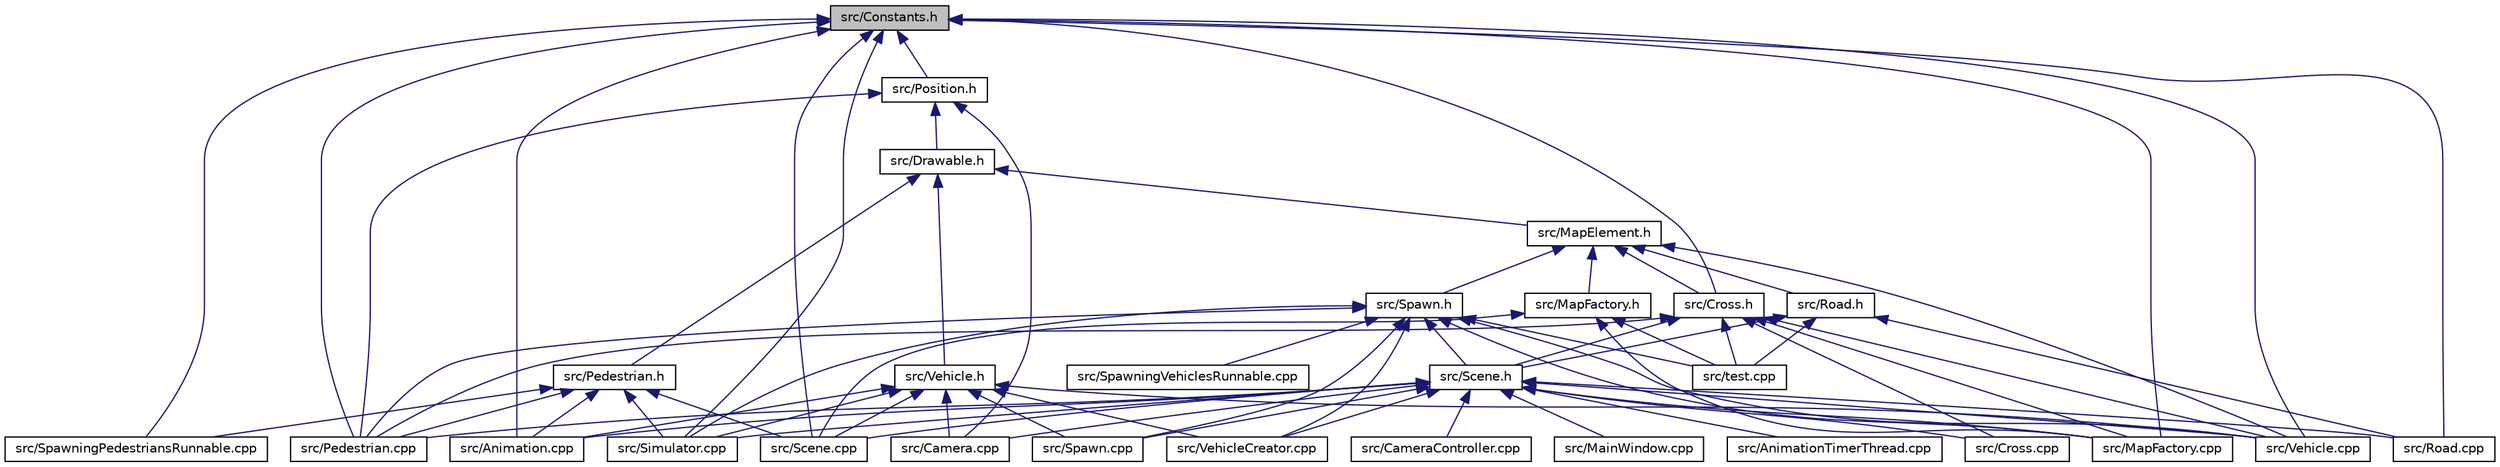 digraph "src/Constants.h"
{
  edge [fontname="Helvetica",fontsize="10",labelfontname="Helvetica",labelfontsize="10"];
  node [fontname="Helvetica",fontsize="10",shape=record];
  Node1 [label="src/Constants.h",height=0.2,width=0.4,color="black", fillcolor="grey75", style="filled" fontcolor="black"];
  Node1 -> Node2 [dir="back",color="midnightblue",fontsize="10",style="solid"];
  Node2 [label="src/Position.h",height=0.2,width=0.4,color="black", fillcolor="white", style="filled",URL="$_position_8h.html"];
  Node2 -> Node3 [dir="back",color="midnightblue",fontsize="10",style="solid"];
  Node3 [label="src/Drawable.h",height=0.2,width=0.4,color="black", fillcolor="white", style="filled",URL="$_drawable_8h.html"];
  Node3 -> Node4 [dir="back",color="midnightblue",fontsize="10",style="solid"];
  Node4 [label="src/Vehicle.h",height=0.2,width=0.4,color="black", fillcolor="white", style="filled",URL="$_vehicle_8h.html"];
  Node4 -> Node5 [dir="back",color="midnightblue",fontsize="10",style="solid"];
  Node5 [label="src/Animation.cpp",height=0.2,width=0.4,color="black", fillcolor="white", style="filled",URL="$_animation_8cpp.html"];
  Node4 -> Node6 [dir="back",color="midnightblue",fontsize="10",style="solid"];
  Node6 [label="src/Camera.cpp",height=0.2,width=0.4,color="black", fillcolor="white", style="filled",URL="$_camera_8cpp.html"];
  Node4 -> Node7 [dir="back",color="midnightblue",fontsize="10",style="solid"];
  Node7 [label="src/Scene.cpp",height=0.2,width=0.4,color="black", fillcolor="white", style="filled",URL="$_scene_8cpp.html"];
  Node4 -> Node8 [dir="back",color="midnightblue",fontsize="10",style="solid"];
  Node8 [label="src/Simulator.cpp",height=0.2,width=0.4,color="black", fillcolor="white", style="filled",URL="$_simulator_8cpp.html"];
  Node4 -> Node9 [dir="back",color="midnightblue",fontsize="10",style="solid"];
  Node9 [label="src/Spawn.cpp",height=0.2,width=0.4,color="black", fillcolor="white", style="filled",URL="$_spawn_8cpp.html"];
  Node4 -> Node10 [dir="back",color="midnightblue",fontsize="10",style="solid"];
  Node10 [label="src/Vehicle.cpp",height=0.2,width=0.4,color="black", fillcolor="white", style="filled",URL="$_vehicle_8cpp.html"];
  Node4 -> Node11 [dir="back",color="midnightblue",fontsize="10",style="solid"];
  Node11 [label="src/VehicleCreator.cpp",height=0.2,width=0.4,color="black", fillcolor="white", style="filled",URL="$_vehicle_creator_8cpp.html"];
  Node3 -> Node12 [dir="back",color="midnightblue",fontsize="10",style="solid"];
  Node12 [label="src/MapElement.h",height=0.2,width=0.4,color="black", fillcolor="white", style="filled",URL="$_map_element_8h.html"];
  Node12 -> Node13 [dir="back",color="midnightblue",fontsize="10",style="solid"];
  Node13 [label="src/Cross.h",height=0.2,width=0.4,color="black", fillcolor="white", style="filled",URL="$_cross_8h.html"];
  Node13 -> Node14 [dir="back",color="midnightblue",fontsize="10",style="solid"];
  Node14 [label="src/Scene.h",height=0.2,width=0.4,color="black", fillcolor="white", style="filled",URL="$_scene_8h.html"];
  Node14 -> Node5 [dir="back",color="midnightblue",fontsize="10",style="solid"];
  Node14 -> Node15 [dir="back",color="midnightblue",fontsize="10",style="solid"];
  Node15 [label="src/AnimationTimerThread.cpp",height=0.2,width=0.4,color="black", fillcolor="white", style="filled",URL="$_animation_timer_thread_8cpp.html"];
  Node14 -> Node6 [dir="back",color="midnightblue",fontsize="10",style="solid"];
  Node14 -> Node16 [dir="back",color="midnightblue",fontsize="10",style="solid"];
  Node16 [label="src/CameraController.cpp",height=0.2,width=0.4,color="black", fillcolor="white", style="filled",URL="$_camera_controller_8cpp.html"];
  Node14 -> Node17 [dir="back",color="midnightblue",fontsize="10",style="solid"];
  Node17 [label="src/Cross.cpp",height=0.2,width=0.4,color="black", fillcolor="white", style="filled",URL="$_cross_8cpp.html"];
  Node14 -> Node18 [dir="back",color="midnightblue",fontsize="10",style="solid"];
  Node18 [label="src/MainWindow.cpp",height=0.2,width=0.4,color="black", fillcolor="white", style="filled",URL="$_main_window_8cpp.html"];
  Node14 -> Node19 [dir="back",color="midnightblue",fontsize="10",style="solid"];
  Node19 [label="src/MapFactory.cpp",height=0.2,width=0.4,color="black", fillcolor="white", style="filled",URL="$_map_factory_8cpp.html"];
  Node14 -> Node20 [dir="back",color="midnightblue",fontsize="10",style="solid"];
  Node20 [label="src/Pedestrian.cpp",height=0.2,width=0.4,color="black", fillcolor="white", style="filled",URL="$_pedestrian_8cpp.html"];
  Node14 -> Node21 [dir="back",color="midnightblue",fontsize="10",style="solid"];
  Node21 [label="src/Road.cpp",height=0.2,width=0.4,color="black", fillcolor="white", style="filled",URL="$_road_8cpp.html"];
  Node14 -> Node7 [dir="back",color="midnightblue",fontsize="10",style="solid"];
  Node14 -> Node8 [dir="back",color="midnightblue",fontsize="10",style="solid"];
  Node14 -> Node9 [dir="back",color="midnightblue",fontsize="10",style="solid"];
  Node14 -> Node10 [dir="back",color="midnightblue",fontsize="10",style="solid"];
  Node14 -> Node11 [dir="back",color="midnightblue",fontsize="10",style="solid"];
  Node13 -> Node17 [dir="back",color="midnightblue",fontsize="10",style="solid"];
  Node13 -> Node19 [dir="back",color="midnightblue",fontsize="10",style="solid"];
  Node13 -> Node20 [dir="back",color="midnightblue",fontsize="10",style="solid"];
  Node13 -> Node22 [dir="back",color="midnightblue",fontsize="10",style="solid"];
  Node22 [label="src/test.cpp",height=0.2,width=0.4,color="black", fillcolor="white", style="filled",URL="$test_8cpp.html"];
  Node13 -> Node10 [dir="back",color="midnightblue",fontsize="10",style="solid"];
  Node12 -> Node23 [dir="back",color="midnightblue",fontsize="10",style="solid"];
  Node23 [label="src/Road.h",height=0.2,width=0.4,color="black", fillcolor="white", style="filled",URL="$_road_8h.html"];
  Node23 -> Node14 [dir="back",color="midnightblue",fontsize="10",style="solid"];
  Node23 -> Node21 [dir="back",color="midnightblue",fontsize="10",style="solid"];
  Node23 -> Node22 [dir="back",color="midnightblue",fontsize="10",style="solid"];
  Node12 -> Node24 [dir="back",color="midnightblue",fontsize="10",style="solid"];
  Node24 [label="src/Spawn.h",height=0.2,width=0.4,color="black", fillcolor="white", style="filled",URL="$_spawn_8h.html"];
  Node24 -> Node14 [dir="back",color="midnightblue",fontsize="10",style="solid"];
  Node24 -> Node19 [dir="back",color="midnightblue",fontsize="10",style="solid"];
  Node24 -> Node20 [dir="back",color="midnightblue",fontsize="10",style="solid"];
  Node24 -> Node8 [dir="back",color="midnightblue",fontsize="10",style="solid"];
  Node24 -> Node9 [dir="back",color="midnightblue",fontsize="10",style="solid"];
  Node24 -> Node25 [dir="back",color="midnightblue",fontsize="10",style="solid"];
  Node25 [label="src/SpawningVehiclesRunnable.cpp",height=0.2,width=0.4,color="black", fillcolor="white", style="filled",URL="$_spawning_vehicles_runnable_8cpp.html"];
  Node24 -> Node22 [dir="back",color="midnightblue",fontsize="10",style="solid"];
  Node24 -> Node10 [dir="back",color="midnightblue",fontsize="10",style="solid"];
  Node24 -> Node11 [dir="back",color="midnightblue",fontsize="10",style="solid"];
  Node12 -> Node26 [dir="back",color="midnightblue",fontsize="10",style="solid"];
  Node26 [label="src/MapFactory.h",height=0.2,width=0.4,color="black", fillcolor="white", style="filled",URL="$_map_factory_8h.html"];
  Node26 -> Node19 [dir="back",color="midnightblue",fontsize="10",style="solid"];
  Node26 -> Node7 [dir="back",color="midnightblue",fontsize="10",style="solid"];
  Node26 -> Node22 [dir="back",color="midnightblue",fontsize="10",style="solid"];
  Node12 -> Node10 [dir="back",color="midnightblue",fontsize="10",style="solid"];
  Node3 -> Node27 [dir="back",color="midnightblue",fontsize="10",style="solid"];
  Node27 [label="src/Pedestrian.h",height=0.2,width=0.4,color="black", fillcolor="white", style="filled",URL="$_pedestrian_8h.html"];
  Node27 -> Node5 [dir="back",color="midnightblue",fontsize="10",style="solid"];
  Node27 -> Node20 [dir="back",color="midnightblue",fontsize="10",style="solid"];
  Node27 -> Node7 [dir="back",color="midnightblue",fontsize="10",style="solid"];
  Node27 -> Node8 [dir="back",color="midnightblue",fontsize="10",style="solid"];
  Node27 -> Node28 [dir="back",color="midnightblue",fontsize="10",style="solid"];
  Node28 [label="src/SpawningPedestriansRunnable.cpp",height=0.2,width=0.4,color="black", fillcolor="white", style="filled",URL="$_spawning_pedestrians_runnable_8cpp.html"];
  Node2 -> Node6 [dir="back",color="midnightblue",fontsize="10",style="solid"];
  Node2 -> Node20 [dir="back",color="midnightblue",fontsize="10",style="solid"];
  Node1 -> Node13 [dir="back",color="midnightblue",fontsize="10",style="solid"];
  Node1 -> Node5 [dir="back",color="midnightblue",fontsize="10",style="solid"];
  Node1 -> Node19 [dir="back",color="midnightblue",fontsize="10",style="solid"];
  Node1 -> Node20 [dir="back",color="midnightblue",fontsize="10",style="solid"];
  Node1 -> Node21 [dir="back",color="midnightblue",fontsize="10",style="solid"];
  Node1 -> Node7 [dir="back",color="midnightblue",fontsize="10",style="solid"];
  Node1 -> Node8 [dir="back",color="midnightblue",fontsize="10",style="solid"];
  Node1 -> Node28 [dir="back",color="midnightblue",fontsize="10",style="solid"];
  Node1 -> Node10 [dir="back",color="midnightblue",fontsize="10",style="solid"];
}
